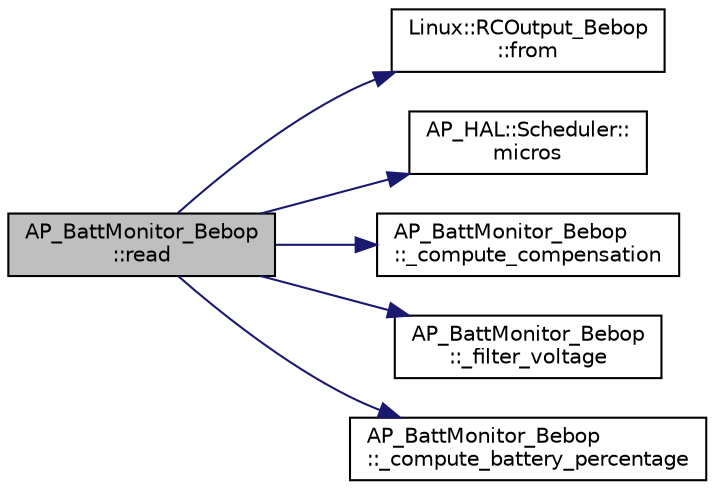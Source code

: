 digraph "AP_BattMonitor_Bebop::read"
{
 // INTERACTIVE_SVG=YES
  edge [fontname="Helvetica",fontsize="10",labelfontname="Helvetica",labelfontsize="10"];
  node [fontname="Helvetica",fontsize="10",shape=record];
  rankdir="LR";
  Node1 [label="AP_BattMonitor_Bebop\l::read",height=0.2,width=0.4,color="black", fillcolor="grey75", style="filled", fontcolor="black"];
  Node1 -> Node2 [color="midnightblue",fontsize="10",style="solid",fontname="Helvetica"];
  Node2 [label="Linux::RCOutput_Bebop\l::from",height=0.2,width=0.4,color="black", fillcolor="white", style="filled",URL="$classLinux_1_1RCOutput__Bebop.html#a6f3aa51451811799f099d4b0cd55d4c0"];
  Node1 -> Node3 [color="midnightblue",fontsize="10",style="solid",fontname="Helvetica"];
  Node3 [label="AP_HAL::Scheduler::\lmicros",height=0.2,width=0.4,color="black", fillcolor="white", style="filled",URL="$classAP__HAL_1_1Scheduler.html#add46d722bfb08a16f220e63591654e46"];
  Node1 -> Node4 [color="midnightblue",fontsize="10",style="solid",fontname="Helvetica"];
  Node4 [label="AP_BattMonitor_Bebop\l::_compute_compensation",height=0.2,width=0.4,color="black", fillcolor="white", style="filled",URL="$classAP__BattMonitor__Bebop.html#a4c8681db11d7dfa0bc6ee6a1e7b6d477"];
  Node1 -> Node5 [color="midnightblue",fontsize="10",style="solid",fontname="Helvetica"];
  Node5 [label="AP_BattMonitor_Bebop\l::_filter_voltage",height=0.2,width=0.4,color="black", fillcolor="white", style="filled",URL="$classAP__BattMonitor__Bebop.html#a4308abf88b84b0a0894109a0685b9670"];
  Node1 -> Node6 [color="midnightblue",fontsize="10",style="solid",fontname="Helvetica"];
  Node6 [label="AP_BattMonitor_Bebop\l::_compute_battery_percentage",height=0.2,width=0.4,color="black", fillcolor="white", style="filled",URL="$classAP__BattMonitor__Bebop.html#acb45406116c4ed86563da29ca2e8e809"];
}
